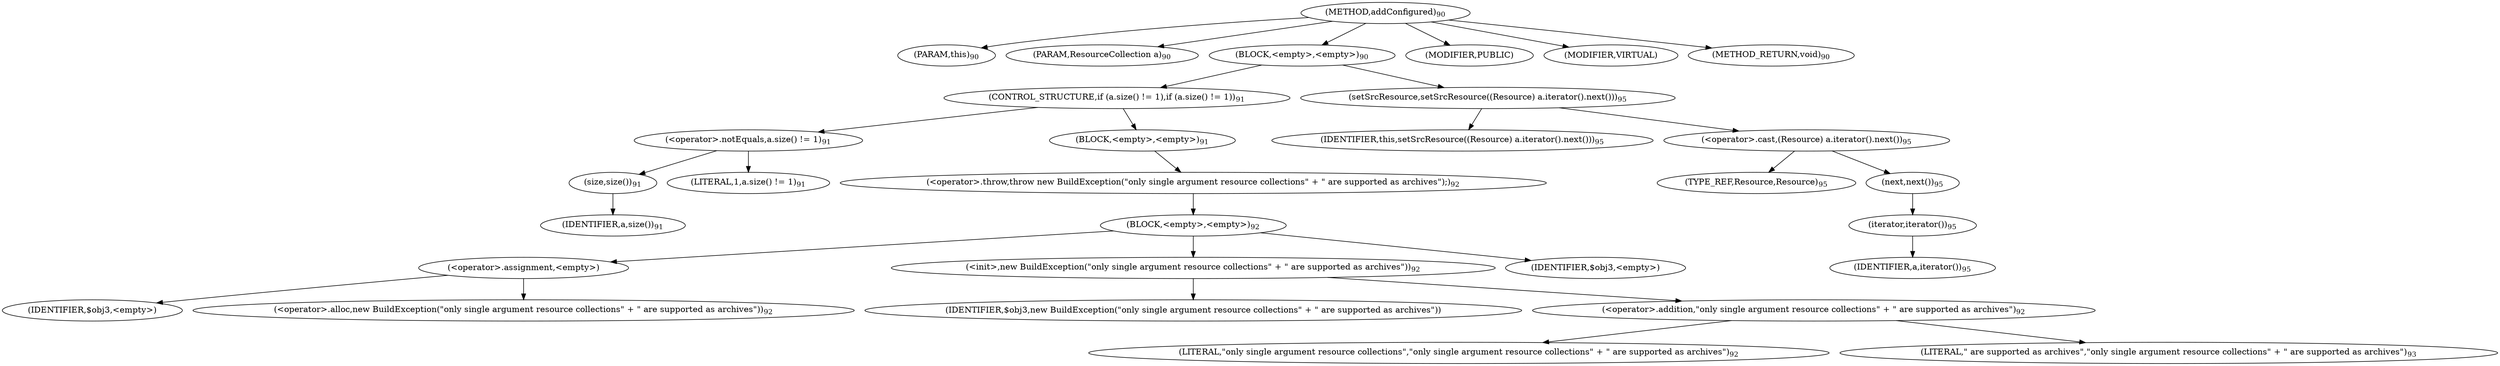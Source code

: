 digraph "addConfigured" {  
"137" [label = <(METHOD,addConfigured)<SUB>90</SUB>> ]
"13" [label = <(PARAM,this)<SUB>90</SUB>> ]
"138" [label = <(PARAM,ResourceCollection a)<SUB>90</SUB>> ]
"139" [label = <(BLOCK,&lt;empty&gt;,&lt;empty&gt;)<SUB>90</SUB>> ]
"140" [label = <(CONTROL_STRUCTURE,if (a.size() != 1),if (a.size() != 1))<SUB>91</SUB>> ]
"141" [label = <(&lt;operator&gt;.notEquals,a.size() != 1)<SUB>91</SUB>> ]
"142" [label = <(size,size())<SUB>91</SUB>> ]
"143" [label = <(IDENTIFIER,a,size())<SUB>91</SUB>> ]
"144" [label = <(LITERAL,1,a.size() != 1)<SUB>91</SUB>> ]
"145" [label = <(BLOCK,&lt;empty&gt;,&lt;empty&gt;)<SUB>91</SUB>> ]
"146" [label = <(&lt;operator&gt;.throw,throw new BuildException(&quot;only single argument resource collections&quot; + &quot; are supported as archives&quot;);)<SUB>92</SUB>> ]
"147" [label = <(BLOCK,&lt;empty&gt;,&lt;empty&gt;)<SUB>92</SUB>> ]
"148" [label = <(&lt;operator&gt;.assignment,&lt;empty&gt;)> ]
"149" [label = <(IDENTIFIER,$obj3,&lt;empty&gt;)> ]
"150" [label = <(&lt;operator&gt;.alloc,new BuildException(&quot;only single argument resource collections&quot; + &quot; are supported as archives&quot;))<SUB>92</SUB>> ]
"151" [label = <(&lt;init&gt;,new BuildException(&quot;only single argument resource collections&quot; + &quot; are supported as archives&quot;))<SUB>92</SUB>> ]
"152" [label = <(IDENTIFIER,$obj3,new BuildException(&quot;only single argument resource collections&quot; + &quot; are supported as archives&quot;))> ]
"153" [label = <(&lt;operator&gt;.addition,&quot;only single argument resource collections&quot; + &quot; are supported as archives&quot;)<SUB>92</SUB>> ]
"154" [label = <(LITERAL,&quot;only single argument resource collections&quot;,&quot;only single argument resource collections&quot; + &quot; are supported as archives&quot;)<SUB>92</SUB>> ]
"155" [label = <(LITERAL,&quot; are supported as archives&quot;,&quot;only single argument resource collections&quot; + &quot; are supported as archives&quot;)<SUB>93</SUB>> ]
"156" [label = <(IDENTIFIER,$obj3,&lt;empty&gt;)> ]
"157" [label = <(setSrcResource,setSrcResource((Resource) a.iterator().next()))<SUB>95</SUB>> ]
"12" [label = <(IDENTIFIER,this,setSrcResource((Resource) a.iterator().next()))<SUB>95</SUB>> ]
"158" [label = <(&lt;operator&gt;.cast,(Resource) a.iterator().next())<SUB>95</SUB>> ]
"159" [label = <(TYPE_REF,Resource,Resource)<SUB>95</SUB>> ]
"160" [label = <(next,next())<SUB>95</SUB>> ]
"161" [label = <(iterator,iterator())<SUB>95</SUB>> ]
"162" [label = <(IDENTIFIER,a,iterator())<SUB>95</SUB>> ]
"163" [label = <(MODIFIER,PUBLIC)> ]
"164" [label = <(MODIFIER,VIRTUAL)> ]
"165" [label = <(METHOD_RETURN,void)<SUB>90</SUB>> ]
  "137" -> "13" 
  "137" -> "138" 
  "137" -> "139" 
  "137" -> "163" 
  "137" -> "164" 
  "137" -> "165" 
  "139" -> "140" 
  "139" -> "157" 
  "140" -> "141" 
  "140" -> "145" 
  "141" -> "142" 
  "141" -> "144" 
  "142" -> "143" 
  "145" -> "146" 
  "146" -> "147" 
  "147" -> "148" 
  "147" -> "151" 
  "147" -> "156" 
  "148" -> "149" 
  "148" -> "150" 
  "151" -> "152" 
  "151" -> "153" 
  "153" -> "154" 
  "153" -> "155" 
  "157" -> "12" 
  "157" -> "158" 
  "158" -> "159" 
  "158" -> "160" 
  "160" -> "161" 
  "161" -> "162" 
}
